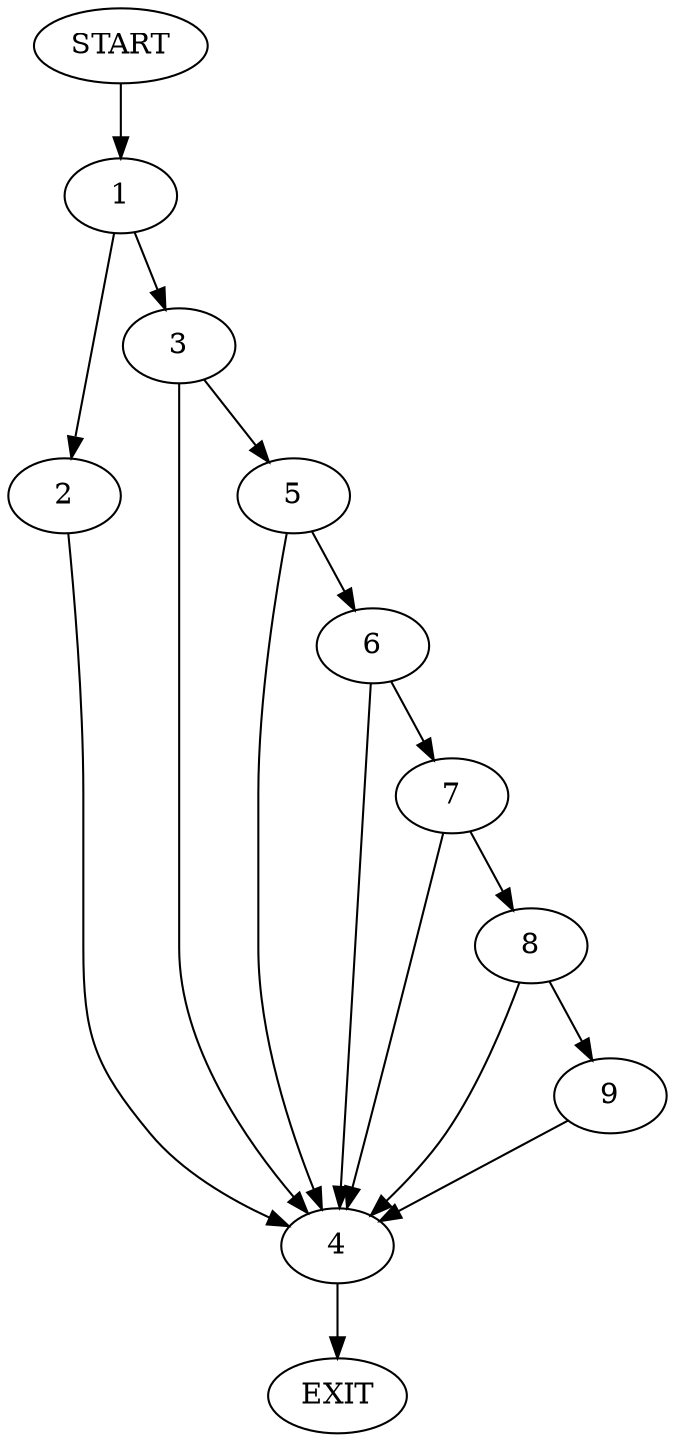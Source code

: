 digraph {
0 [label="START"]
10 [label="EXIT"]
0 -> 1
1 -> 2
1 -> 3
2 -> 4
3 -> 4
3 -> 5
4 -> 10
5 -> 4
5 -> 6
6 -> 4
6 -> 7
7 -> 4
7 -> 8
8 -> 4
8 -> 9
9 -> 4
}
